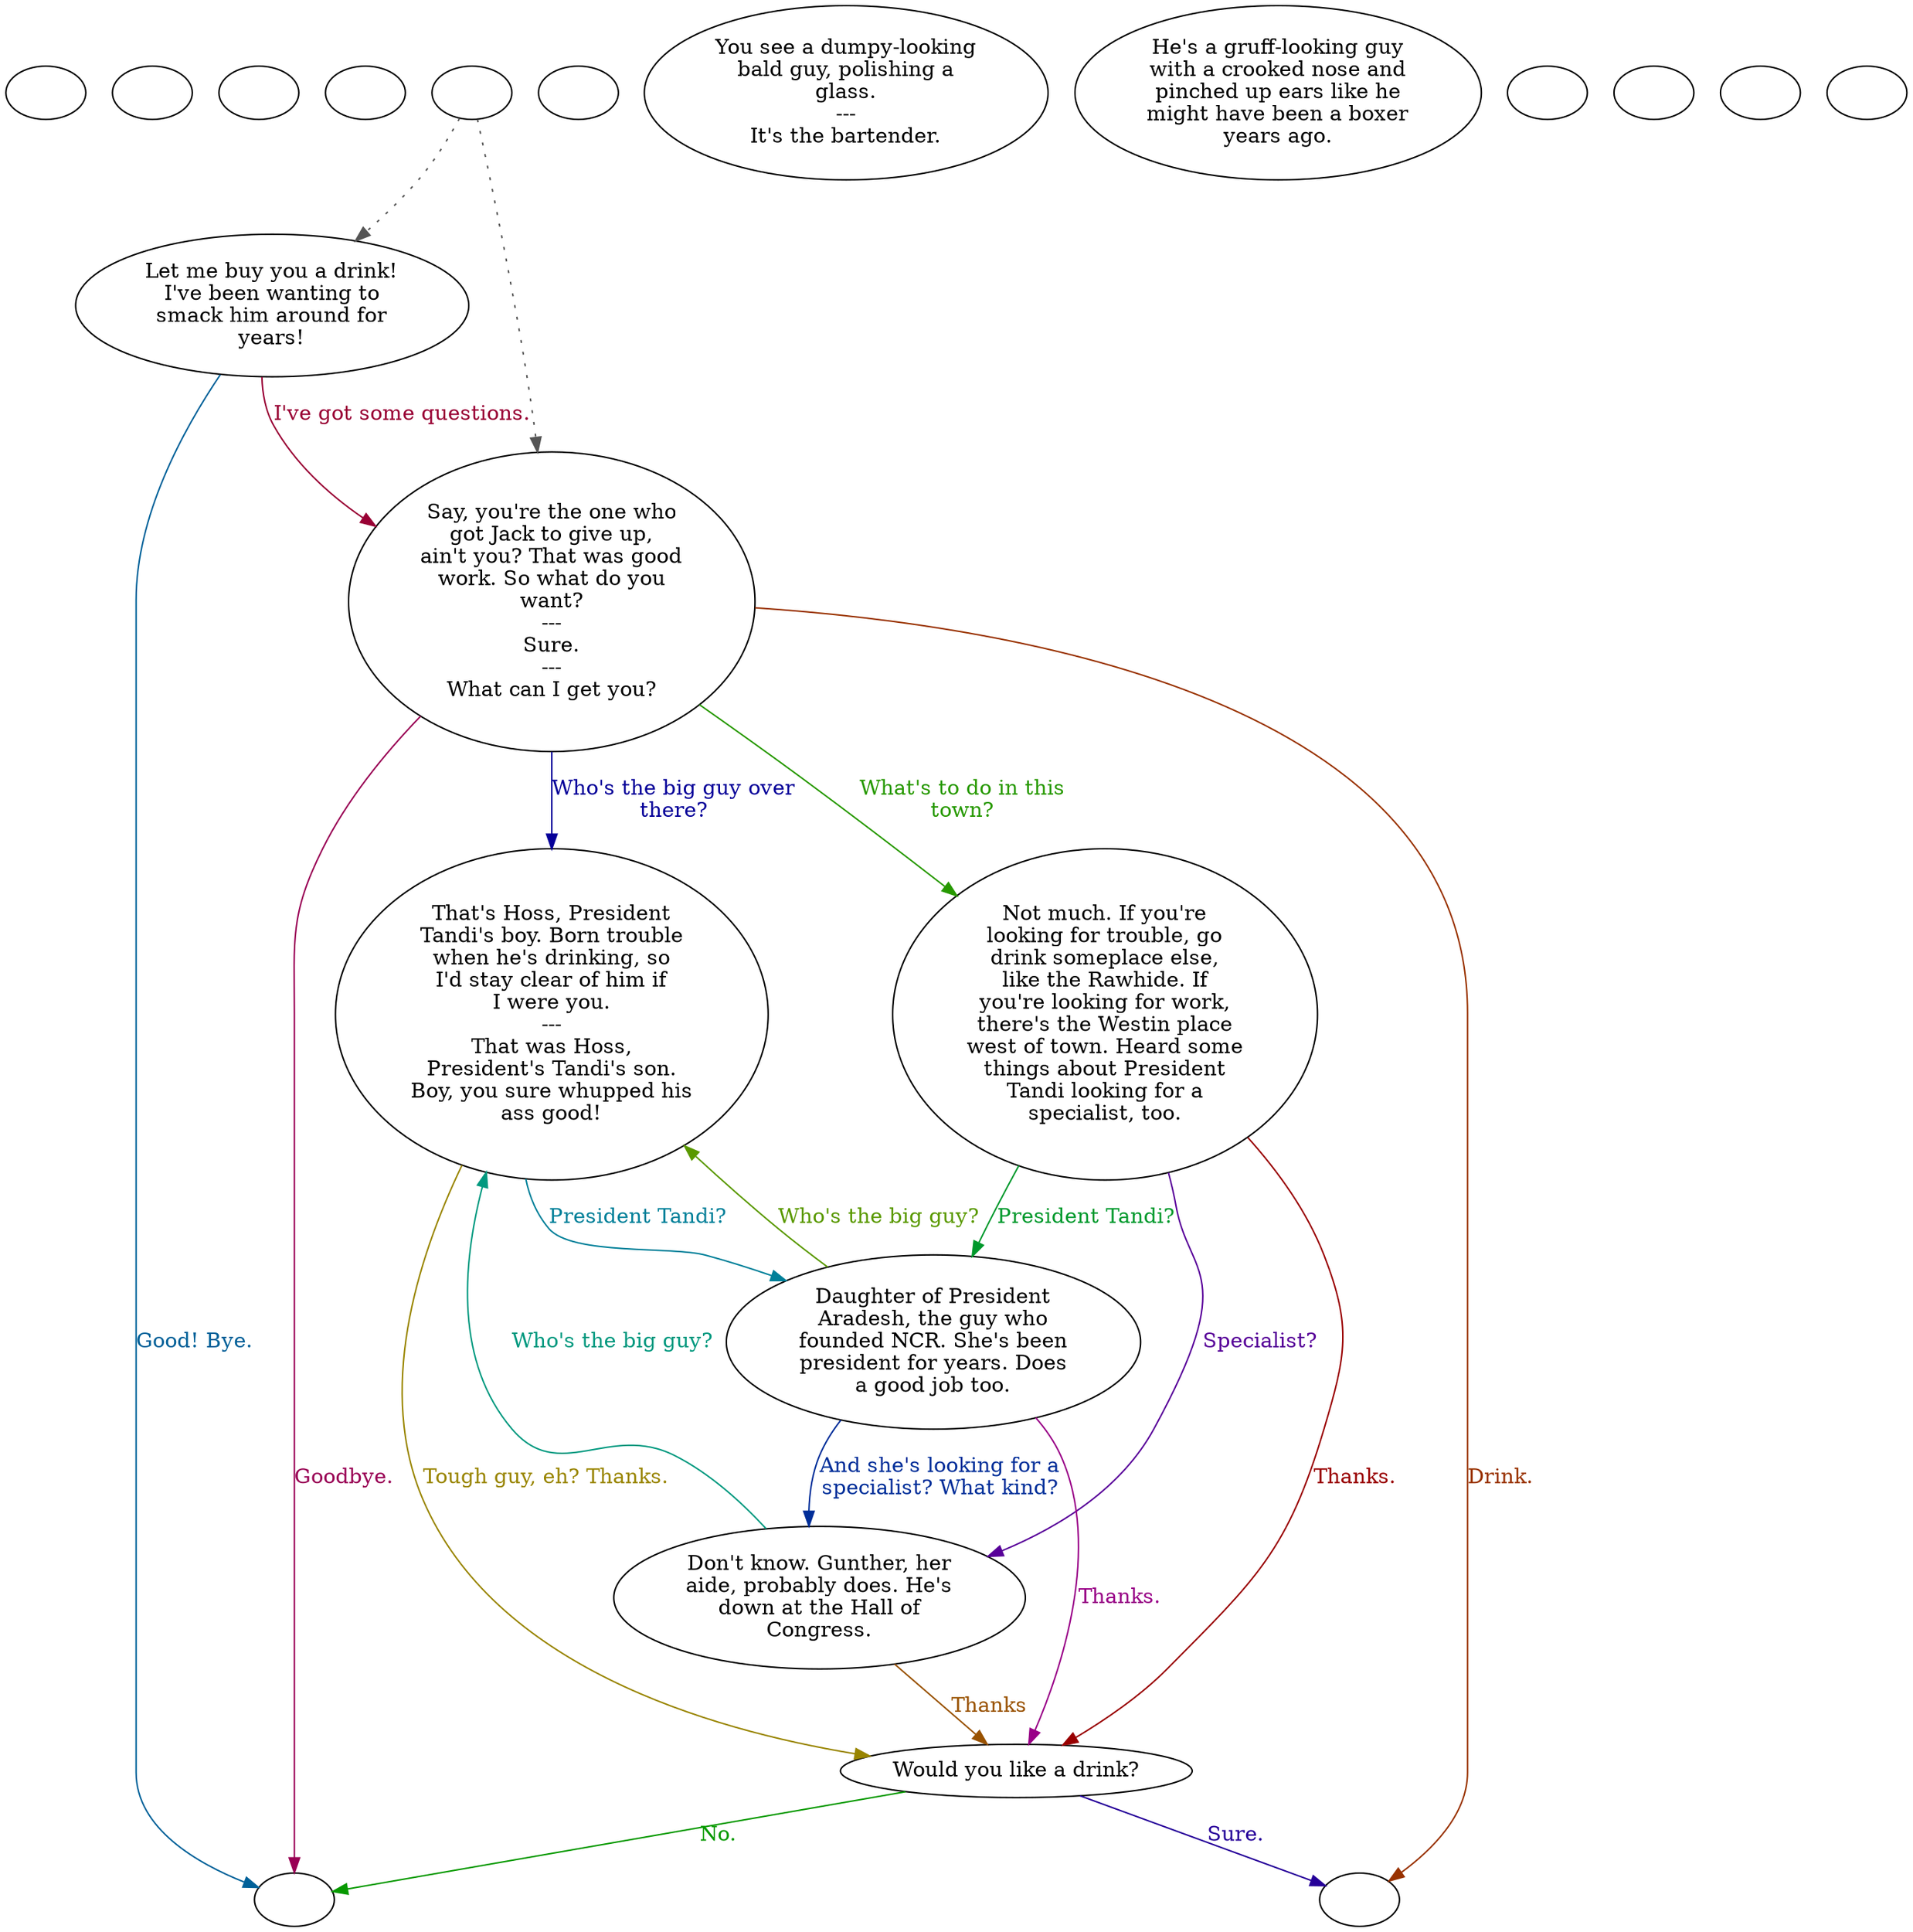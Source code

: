 digraph scdusty {
  "checkPartyMembersNearDoor" [style=filled       fillcolor="#FFFFFF"       color="#000000"]
  "checkPartyMembersNearDoor" [label=""]
  "start" [style=filled       fillcolor="#FFFFFF"       color="#000000"]
  "start" [label=""]
  "critter_p_proc" [style=filled       fillcolor="#FFFFFF"       color="#000000"]
  "critter_p_proc" [label=""]
  "pickup_p_proc" [style=filled       fillcolor="#FFFFFF"       color="#000000"]
  "pickup_p_proc" [label=""]
  "talk_p_proc" [style=filled       fillcolor="#FFFFFF"       color="#000000"]
  "talk_p_proc" -> "Node007" [style=dotted color="#555555"]
  "talk_p_proc" -> "Node001" [style=dotted color="#555555"]
  "talk_p_proc" [label=""]
  "destroy_p_proc" [style=filled       fillcolor="#FFFFFF"       color="#000000"]
  "destroy_p_proc" [label=""]
  "look_at_p_proc" [style=filled       fillcolor="#FFFFFF"       color="#000000"]
  "look_at_p_proc" [label="You see a dumpy-looking\nbald guy, polishing a\nglass.\n---\nIt's the bartender."]
  "description_p_proc" [style=filled       fillcolor="#FFFFFF"       color="#000000"]
  "description_p_proc" [label="He's a gruff-looking guy\nwith a crooked nose and\npinched up ears like he\nmight have been a boxer\nyears ago."]
  "use_skill_on_p_proc" [style=filled       fillcolor="#FFFFFF"       color="#000000"]
  "use_skill_on_p_proc" [label=""]
  "damage_p_proc" [style=filled       fillcolor="#FFFFFF"       color="#000000"]
  "damage_p_proc" [label=""]
  "map_enter_p_proc" [style=filled       fillcolor="#FFFFFF"       color="#000000"]
  "map_enter_p_proc" [label=""]
  "Node998" [style=filled       fillcolor="#FFFFFF"       color="#000000"]
  "Node998" [label=""]
  "Node999" [style=filled       fillcolor="#FFFFFF"       color="#000000"]
  "Node999" [label=""]
  "Node001" [style=filled       fillcolor="#FFFFFF"       color="#000000"]
  "Node001" [label="Say, you're the one who\ngot Jack to give up,\nain't you? That was good\nwork. So what do you\nwant?\n---\nSure.\n---\nWhat can I get you?"]
  "Node001" -> "NodeBarter" [label="Drink." color="#993200" fontcolor="#993200"]
  "Node001" -> "Node002" [label="Who's the big guy over\nthere?" color="#060099" fontcolor="#060099"]
  "Node001" -> "Node003" [label="What's to do in this\ntown?" color="#279900" fontcolor="#279900"]
  "Node001" -> "Node999" [label="Goodbye." color="#990054" fontcolor="#990054"]
  "Node002" [style=filled       fillcolor="#FFFFFF"       color="#000000"]
  "Node002" [label="That's Hoss, President\nTandi's boy. Born trouble\nwhen he's drinking, so\nI'd stay clear of him if\nI were you.\n---\nThat was Hoss,\nPresident's Tandi's son.\nBoy, you sure whupped his\nass good!"]
  "Node002" -> "Node004" [label="President Tandi?" color="#008099" fontcolor="#008099"]
  "Node002" -> "Node006" [label="Tough guy, eh? Thanks." color="#998500" fontcolor="#998500"]
  "Node003" [style=filled       fillcolor="#FFFFFF"       color="#000000"]
  "Node003" [label="Not much. If you're\nlooking for trouble, go\ndrink someplace else,\nlike the Rawhide. If\nyou're looking for work,\nthere's the Westin place\nwest of town. Heard some\nthings about President\nTandi looking for a\nspecialist, too."]
  "Node003" -> "Node005" [label="Specialist?" color="#580099" fontcolor="#580099"]
  "Node003" -> "Node004" [label="President Tandi?" color="#00992C" fontcolor="#00992C"]
  "Node003" -> "Node006" [label="Thanks." color="#990001" fontcolor="#990001"]
  "Node004" [style=filled       fillcolor="#FFFFFF"       color="#000000"]
  "Node004" [label="Daughter of President\nAradesh, the guy who\nfounded NCR. She's been\npresident for years. Does\na good job too."]
  "Node004" -> "Node005" [label="And she's looking for a\nspecialist? What kind?" color="#002E99" fontcolor="#002E99"]
  "Node004" -> "Node002" [label="Who's the big guy?" color="#5A9900" fontcolor="#5A9900"]
  "Node004" -> "Node006" [label="Thanks." color="#990087" fontcolor="#990087"]
  "Node005" [style=filled       fillcolor="#FFFFFF"       color="#000000"]
  "Node005" [label="Don't know. Gunther, her\naide, probably does. He's\ndown at the Hall of\nCongress."]
  "Node005" -> "Node002" [label="Who's the big guy?" color="#00997F" fontcolor="#00997F"]
  "Node005" -> "Node006" [label="Thanks" color="#995200" fontcolor="#995200"]
  "Node006" [style=filled       fillcolor="#FFFFFF"       color="#000000"]
  "Node006" [label="Would you like a drink?"]
  "Node006" -> "NodeBarter" [label="Sure." color="#250099" fontcolor="#250099"]
  "Node006" -> "Node999" [label="No." color="#079900" fontcolor="#079900"]
  "Node007" [style=filled       fillcolor="#FFFFFF"       color="#000000"]
  "Node007" [label="Let me buy you a drink!\nI've been wanting to\nsmack him around for\nyears!"]
  "Node007" -> "Node001" [label="I've got some questions." color="#990034" fontcolor="#990034"]
  "Node007" -> "Node999" [label="Good! Bye." color="#006199" fontcolor="#006199"]
  "NodeBarter" [style=filled       fillcolor="#FFFFFF"       color="#000000"]
  "NodeBarter" [label=""]
}